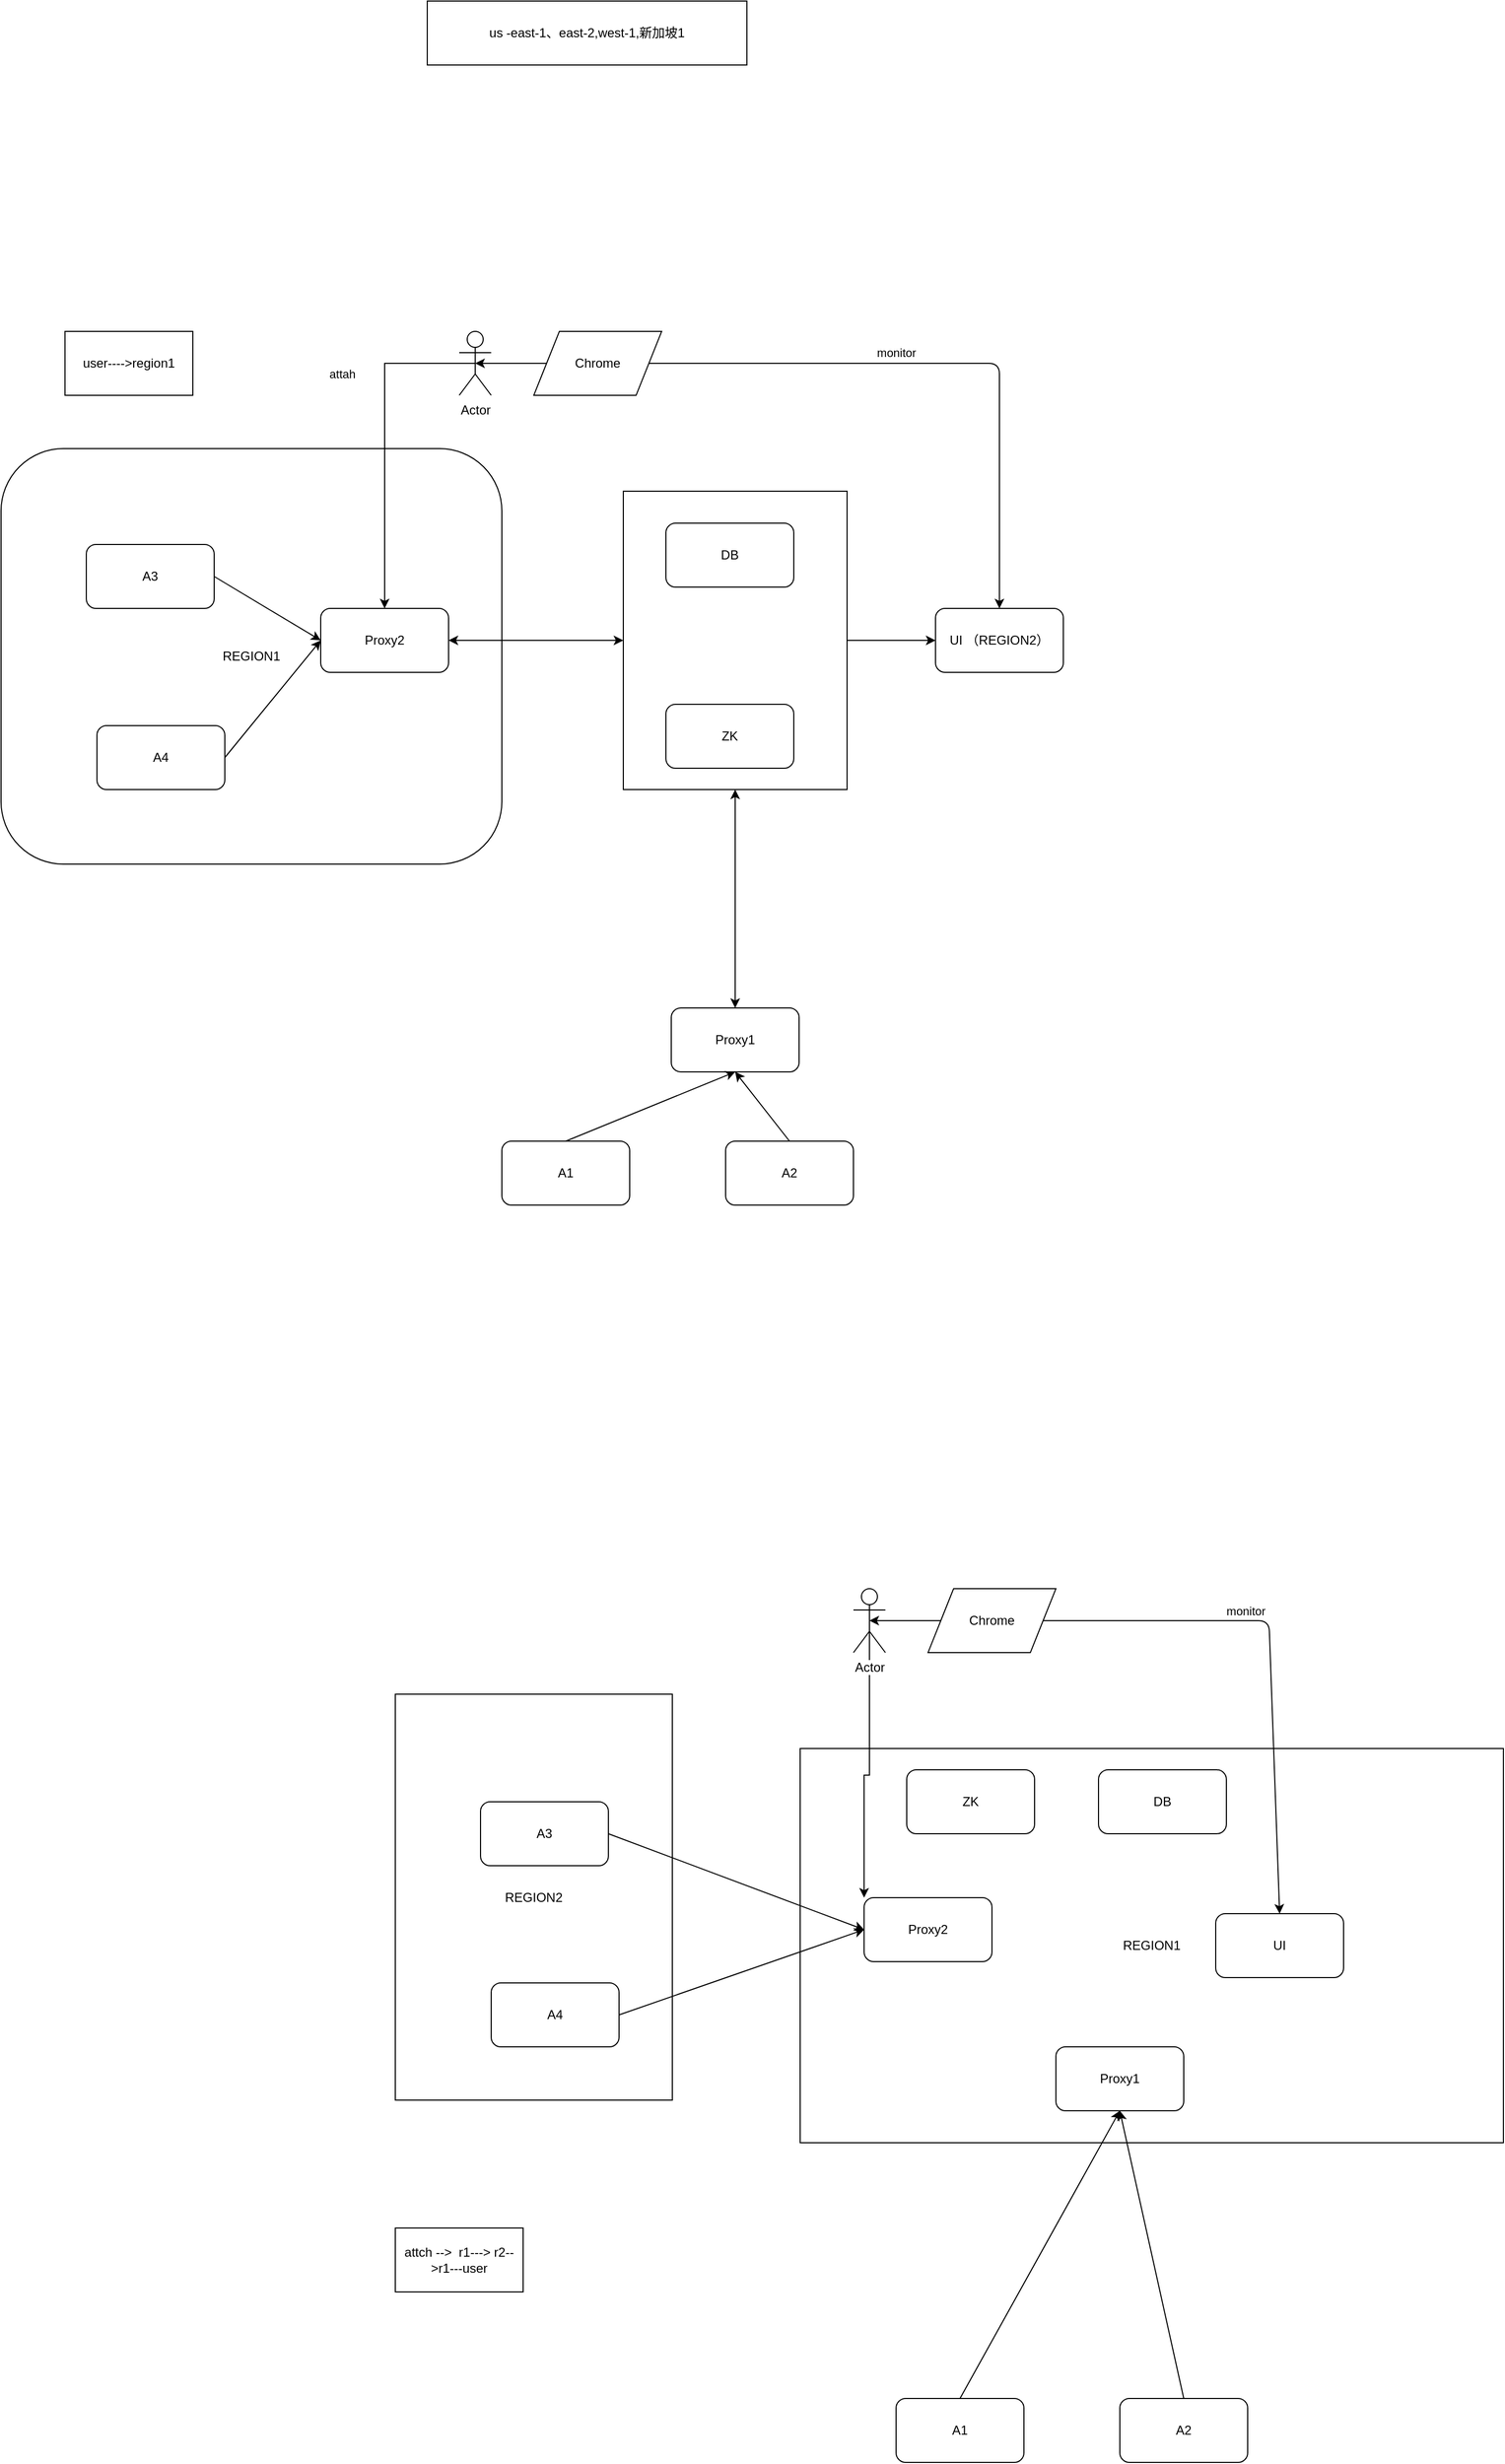 <mxfile version="14.6.13" type="github"><diagram id="3rOCGKYBG2pdvaZSM_1T" name="Page-1"><mxGraphModel dx="2249" dy="762" grid="1" gridSize="10" guides="1" tooltips="1" connect="1" arrows="1" fold="1" page="1" pageScale="1" pageWidth="827" pageHeight="1169" math="0" shadow="0"><root><mxCell id="0"/><mxCell id="1" parent="0"/><mxCell id="50LBui8sS1tnswhIV1ka-1" value="REGION2" style="rounded=0;whiteSpace=wrap;html=1;" vertex="1" parent="1"><mxGeometry x="250" y="1799" width="260" height="381" as="geometry"/></mxCell><mxCell id="50LBui8sS1tnswhIV1ka-2" value="REGION1" style="rounded=1;whiteSpace=wrap;html=1;" vertex="1" parent="1"><mxGeometry x="-120" y="630" width="470" height="390" as="geometry"/></mxCell><mxCell id="50LBui8sS1tnswhIV1ka-3" value="" style="rounded=0;whiteSpace=wrap;html=1;" vertex="1" parent="1"><mxGeometry x="464" y="670" width="210" height="280" as="geometry"/></mxCell><mxCell id="50LBui8sS1tnswhIV1ka-4" value="UI （REGION2）" style="rounded=1;whiteSpace=wrap;html=1;" vertex="1" parent="1"><mxGeometry x="757" y="780" width="120" height="60" as="geometry"/></mxCell><mxCell id="50LBui8sS1tnswhIV1ka-5" value="Proxy1" style="rounded=1;whiteSpace=wrap;html=1;" vertex="1" parent="1"><mxGeometry x="509" y="1155" width="120" height="60" as="geometry"/></mxCell><mxCell id="50LBui8sS1tnswhIV1ka-6" value="DB" style="rounded=1;whiteSpace=wrap;html=1;" vertex="1" parent="1"><mxGeometry x="504" y="700" width="120" height="60" as="geometry"/></mxCell><mxCell id="50LBui8sS1tnswhIV1ka-7" value="ZK" style="rounded=1;whiteSpace=wrap;html=1;" vertex="1" parent="1"><mxGeometry x="504" y="870" width="120" height="60" as="geometry"/></mxCell><mxCell id="50LBui8sS1tnswhIV1ka-8" value="Proxy2" style="rounded=1;whiteSpace=wrap;html=1;" vertex="1" parent="1"><mxGeometry x="180" y="780" width="120" height="60" as="geometry"/></mxCell><mxCell id="50LBui8sS1tnswhIV1ka-9" value="" style="endArrow=classic;startArrow=classic;html=1;entryX=0.5;entryY=1;entryDx=0;entryDy=0;exitX=0.5;exitY=0;exitDx=0;exitDy=0;" edge="1" parent="1" source="50LBui8sS1tnswhIV1ka-5" target="50LBui8sS1tnswhIV1ka-3"><mxGeometry width="50" height="50" relative="1" as="geometry"><mxPoint x="440" y="1120" as="sourcePoint"/><mxPoint x="490" y="1070" as="targetPoint"/></mxGeometry></mxCell><mxCell id="50LBui8sS1tnswhIV1ka-10" value="" style="endArrow=classic;startArrow=classic;html=1;entryX=0;entryY=0.5;entryDx=0;entryDy=0;exitX=1;exitY=0.5;exitDx=0;exitDy=0;" edge="1" parent="1" source="50LBui8sS1tnswhIV1ka-8" target="50LBui8sS1tnswhIV1ka-3"><mxGeometry width="50" height="50" relative="1" as="geometry"><mxPoint x="440" y="1120" as="sourcePoint"/><mxPoint x="490" y="1070" as="targetPoint"/></mxGeometry></mxCell><mxCell id="50LBui8sS1tnswhIV1ka-11" value="A1" style="rounded=1;whiteSpace=wrap;html=1;" vertex="1" parent="1"><mxGeometry x="350" y="1280" width="120" height="60" as="geometry"/></mxCell><mxCell id="50LBui8sS1tnswhIV1ka-12" value="A2" style="rounded=1;whiteSpace=wrap;html=1;" vertex="1" parent="1"><mxGeometry x="560" y="1280" width="120" height="60" as="geometry"/></mxCell><mxCell id="50LBui8sS1tnswhIV1ka-13" value="A3" style="rounded=1;whiteSpace=wrap;html=1;" vertex="1" parent="1"><mxGeometry x="-40" y="720" width="120" height="60" as="geometry"/></mxCell><mxCell id="50LBui8sS1tnswhIV1ka-14" value="A4" style="rounded=1;whiteSpace=wrap;html=1;" vertex="1" parent="1"><mxGeometry x="-30" y="890" width="120" height="60" as="geometry"/></mxCell><mxCell id="50LBui8sS1tnswhIV1ka-15" value="" style="endArrow=classic;html=1;exitX=1;exitY=0.5;exitDx=0;exitDy=0;entryX=0;entryY=0.5;entryDx=0;entryDy=0;" edge="1" parent="1" source="50LBui8sS1tnswhIV1ka-13" target="50LBui8sS1tnswhIV1ka-8"><mxGeometry width="50" height="50" relative="1" as="geometry"><mxPoint x="440" y="1120" as="sourcePoint"/><mxPoint x="490" y="1070" as="targetPoint"/></mxGeometry></mxCell><mxCell id="50LBui8sS1tnswhIV1ka-16" value="" style="endArrow=classic;html=1;exitX=1;exitY=0.5;exitDx=0;exitDy=0;entryX=0;entryY=0.5;entryDx=0;entryDy=0;" edge="1" parent="1" source="50LBui8sS1tnswhIV1ka-14" target="50LBui8sS1tnswhIV1ka-8"><mxGeometry width="50" height="50" relative="1" as="geometry"><mxPoint x="440" y="1120" as="sourcePoint"/><mxPoint x="490" y="1070" as="targetPoint"/></mxGeometry></mxCell><mxCell id="50LBui8sS1tnswhIV1ka-17" value="" style="endArrow=classic;html=1;exitX=0.5;exitY=0;exitDx=0;exitDy=0;entryX=0.5;entryY=1;entryDx=0;entryDy=0;" edge="1" parent="1" source="50LBui8sS1tnswhIV1ka-11" target="50LBui8sS1tnswhIV1ka-5"><mxGeometry width="50" height="50" relative="1" as="geometry"><mxPoint x="440" y="1120" as="sourcePoint"/><mxPoint x="490" y="1070" as="targetPoint"/></mxGeometry></mxCell><mxCell id="50LBui8sS1tnswhIV1ka-18" value="" style="endArrow=classic;html=1;exitX=0.5;exitY=0;exitDx=0;exitDy=0;entryX=0.5;entryY=1;entryDx=0;entryDy=0;" edge="1" parent="1" source="50LBui8sS1tnswhIV1ka-12" target="50LBui8sS1tnswhIV1ka-5"><mxGeometry width="50" height="50" relative="1" as="geometry"><mxPoint x="440" y="1120" as="sourcePoint"/><mxPoint x="490" y="1070" as="targetPoint"/></mxGeometry></mxCell><mxCell id="50LBui8sS1tnswhIV1ka-19" value="" style="endArrow=classic;html=1;entryX=0;entryY=0.5;entryDx=0;entryDy=0;exitX=1;exitY=0.5;exitDx=0;exitDy=0;" edge="1" parent="1" source="50LBui8sS1tnswhIV1ka-3" target="50LBui8sS1tnswhIV1ka-4"><mxGeometry width="50" height="50" relative="1" as="geometry"><mxPoint x="440" y="1120" as="sourcePoint"/><mxPoint x="490" y="1070" as="targetPoint"/></mxGeometry></mxCell><mxCell id="50LBui8sS1tnswhIV1ka-20" style="edgeStyle=orthogonalEdgeStyle;rounded=0;orthogonalLoop=1;jettySize=auto;html=1;exitX=0.5;exitY=0.5;exitDx=0;exitDy=0;exitPerimeter=0;" edge="1" parent="1" source="50LBui8sS1tnswhIV1ka-22" target="50LBui8sS1tnswhIV1ka-8"><mxGeometry relative="1" as="geometry"/></mxCell><mxCell id="50LBui8sS1tnswhIV1ka-21" value="attah" style="edgeLabel;html=1;align=center;verticalAlign=middle;resizable=0;points=[];" vertex="1" connectable="0" parent="50LBui8sS1tnswhIV1ka-20"><mxGeometry x="-0.46" y="23" relative="1" as="geometry"><mxPoint x="-63" y="10" as="offset"/></mxGeometry></mxCell><mxCell id="50LBui8sS1tnswhIV1ka-22" value="Actor" style="shape=umlActor;verticalLabelPosition=bottom;labelBackgroundColor=#ffffff;verticalAlign=top;html=1;outlineConnect=0;" vertex="1" parent="1"><mxGeometry x="310" y="520" width="30" height="60" as="geometry"/></mxCell><mxCell id="50LBui8sS1tnswhIV1ka-23" value="" style="endArrow=classic;startArrow=classic;html=1;exitX=0.5;exitY=0.5;exitDx=0;exitDy=0;exitPerimeter=0;entryX=0.5;entryY=0;entryDx=0;entryDy=0;" edge="1" parent="1" source="50LBui8sS1tnswhIV1ka-22" target="50LBui8sS1tnswhIV1ka-4"><mxGeometry width="50" height="50" relative="1" as="geometry"><mxPoint x="325" y="550" as="sourcePoint"/><mxPoint x="817" y="780" as="targetPoint"/><Array as="points"><mxPoint x="817" y="550"/></Array></mxGeometry></mxCell><mxCell id="50LBui8sS1tnswhIV1ka-24" value="monitor" style="edgeLabel;html=1;align=center;verticalAlign=middle;resizable=0;points=[];" vertex="1" connectable="0" parent="50LBui8sS1tnswhIV1ka-23"><mxGeometry x="0.155" relative="1" as="geometry"><mxPoint x="-22" y="-10" as="offset"/></mxGeometry></mxCell><mxCell id="50LBui8sS1tnswhIV1ka-25" value="Chrome" style="shape=parallelogram;perimeter=parallelogramPerimeter;whiteSpace=wrap;html=1;" vertex="1" parent="1"><mxGeometry x="380" y="520" width="120" height="60" as="geometry"/></mxCell><mxCell id="50LBui8sS1tnswhIV1ka-26" value="REGION1" style="rounded=0;whiteSpace=wrap;html=1;" vertex="1" parent="1"><mxGeometry x="630" y="1850" width="660" height="370" as="geometry"/></mxCell><mxCell id="50LBui8sS1tnswhIV1ka-27" value="UI" style="rounded=1;whiteSpace=wrap;html=1;" vertex="1" parent="1"><mxGeometry x="1020" y="2005" width="120" height="60" as="geometry"/></mxCell><mxCell id="50LBui8sS1tnswhIV1ka-28" value="Proxy1" style="rounded=1;whiteSpace=wrap;html=1;" vertex="1" parent="1"><mxGeometry x="870" y="2130" width="120" height="60" as="geometry"/></mxCell><mxCell id="50LBui8sS1tnswhIV1ka-29" value="DB" style="rounded=1;whiteSpace=wrap;html=1;" vertex="1" parent="1"><mxGeometry x="910" y="1870" width="120" height="60" as="geometry"/></mxCell><mxCell id="50LBui8sS1tnswhIV1ka-30" value="ZK" style="rounded=1;whiteSpace=wrap;html=1;" vertex="1" parent="1"><mxGeometry x="730" y="1870" width="120" height="60" as="geometry"/></mxCell><mxCell id="50LBui8sS1tnswhIV1ka-31" value="Proxy2" style="rounded=1;whiteSpace=wrap;html=1;" vertex="1" parent="1"><mxGeometry x="690" y="1990" width="120" height="60" as="geometry"/></mxCell><mxCell id="50LBui8sS1tnswhIV1ka-32" value="A1" style="rounded=1;whiteSpace=wrap;html=1;" vertex="1" parent="1"><mxGeometry x="720" y="2460" width="120" height="60" as="geometry"/></mxCell><mxCell id="50LBui8sS1tnswhIV1ka-33" value="A2" style="rounded=1;whiteSpace=wrap;html=1;" vertex="1" parent="1"><mxGeometry x="930" y="2460" width="120" height="60" as="geometry"/></mxCell><mxCell id="50LBui8sS1tnswhIV1ka-34" value="A3" style="rounded=1;whiteSpace=wrap;html=1;" vertex="1" parent="1"><mxGeometry x="330" y="1900" width="120" height="60" as="geometry"/></mxCell><mxCell id="50LBui8sS1tnswhIV1ka-35" value="A4" style="rounded=1;whiteSpace=wrap;html=1;" vertex="1" parent="1"><mxGeometry x="340" y="2070" width="120" height="60" as="geometry"/></mxCell><mxCell id="50LBui8sS1tnswhIV1ka-36" value="" style="endArrow=classic;html=1;exitX=1;exitY=0.5;exitDx=0;exitDy=0;entryX=0;entryY=0.5;entryDx=0;entryDy=0;" edge="1" parent="1" source="50LBui8sS1tnswhIV1ka-34" target="50LBui8sS1tnswhIV1ka-31"><mxGeometry width="50" height="50" relative="1" as="geometry"><mxPoint x="810" y="2300" as="sourcePoint"/><mxPoint x="860" y="2250" as="targetPoint"/></mxGeometry></mxCell><mxCell id="50LBui8sS1tnswhIV1ka-37" value="" style="endArrow=classic;html=1;exitX=1;exitY=0.5;exitDx=0;exitDy=0;entryX=0;entryY=0.5;entryDx=0;entryDy=0;" edge="1" parent="1" source="50LBui8sS1tnswhIV1ka-35" target="50LBui8sS1tnswhIV1ka-31"><mxGeometry width="50" height="50" relative="1" as="geometry"><mxPoint x="810" y="2300" as="sourcePoint"/><mxPoint x="860" y="2250" as="targetPoint"/></mxGeometry></mxCell><mxCell id="50LBui8sS1tnswhIV1ka-38" value="" style="endArrow=classic;html=1;exitX=0.5;exitY=0;exitDx=0;exitDy=0;entryX=0.5;entryY=1;entryDx=0;entryDy=0;" edge="1" parent="1" source="50LBui8sS1tnswhIV1ka-32" target="50LBui8sS1tnswhIV1ka-28"><mxGeometry width="50" height="50" relative="1" as="geometry"><mxPoint x="810" y="2300" as="sourcePoint"/><mxPoint x="860" y="2250" as="targetPoint"/></mxGeometry></mxCell><mxCell id="50LBui8sS1tnswhIV1ka-39" value="" style="endArrow=classic;html=1;exitX=0.5;exitY=0;exitDx=0;exitDy=0;entryX=0.5;entryY=1;entryDx=0;entryDy=0;" edge="1" parent="1" source="50LBui8sS1tnswhIV1ka-33" target="50LBui8sS1tnswhIV1ka-28"><mxGeometry width="50" height="50" relative="1" as="geometry"><mxPoint x="810" y="2300" as="sourcePoint"/><mxPoint x="860" y="2250" as="targetPoint"/></mxGeometry></mxCell><mxCell id="50LBui8sS1tnswhIV1ka-40" style="edgeStyle=orthogonalEdgeStyle;rounded=0;orthogonalLoop=1;jettySize=auto;html=1;exitX=0.5;exitY=0.5;exitDx=0;exitDy=0;exitPerimeter=0;entryX=0;entryY=0;entryDx=0;entryDy=0;" edge="1" parent="1" source="50LBui8sS1tnswhIV1ka-41" target="50LBui8sS1tnswhIV1ka-31"><mxGeometry relative="1" as="geometry"/></mxCell><mxCell id="50LBui8sS1tnswhIV1ka-41" value="Actor" style="shape=umlActor;verticalLabelPosition=bottom;labelBackgroundColor=#ffffff;verticalAlign=top;html=1;outlineConnect=0;" vertex="1" parent="1"><mxGeometry x="680" y="1700" width="30" height="60" as="geometry"/></mxCell><mxCell id="50LBui8sS1tnswhIV1ka-42" value="" style="endArrow=classic;startArrow=classic;html=1;exitX=0.5;exitY=0.5;exitDx=0;exitDy=0;exitPerimeter=0;entryX=0.5;entryY=0;entryDx=0;entryDy=0;" edge="1" parent="1" source="50LBui8sS1tnswhIV1ka-41" target="50LBui8sS1tnswhIV1ka-27"><mxGeometry width="50" height="50" relative="1" as="geometry"><mxPoint x="695" y="1730" as="sourcePoint"/><mxPoint x="1187" y="1960" as="targetPoint"/><Array as="points"><mxPoint x="1070" y="1730"/></Array></mxGeometry></mxCell><mxCell id="50LBui8sS1tnswhIV1ka-43" value="monitor" style="edgeLabel;html=1;align=center;verticalAlign=middle;resizable=0;points=[];" vertex="1" connectable="0" parent="50LBui8sS1tnswhIV1ka-42"><mxGeometry x="0.155" relative="1" as="geometry"><mxPoint x="-22" y="-10" as="offset"/></mxGeometry></mxCell><mxCell id="50LBui8sS1tnswhIV1ka-44" value="Chrome" style="shape=parallelogram;perimeter=parallelogramPerimeter;whiteSpace=wrap;html=1;" vertex="1" parent="1"><mxGeometry x="750" y="1700" width="120" height="60" as="geometry"/></mxCell><mxCell id="50LBui8sS1tnswhIV1ka-45" value="attch --&amp;gt;&amp;nbsp; r1---&amp;gt; r2--&amp;gt;r1---user" style="rounded=0;whiteSpace=wrap;html=1;" vertex="1" parent="1"><mxGeometry x="250" y="2300" width="120" height="60" as="geometry"/></mxCell><mxCell id="50LBui8sS1tnswhIV1ka-46" value="user----&amp;gt;region1" style="rounded=0;whiteSpace=wrap;html=1;" vertex="1" parent="1"><mxGeometry x="-60" y="520" width="120" height="60" as="geometry"/></mxCell><mxCell id="50LBui8sS1tnswhIV1ka-47" value="us -east-1、east-2,west-1,新加坡1" style="rounded=0;whiteSpace=wrap;html=1;" vertex="1" parent="1"><mxGeometry x="280" y="210" width="300" height="60" as="geometry"/></mxCell></root></mxGraphModel></diagram></mxfile>